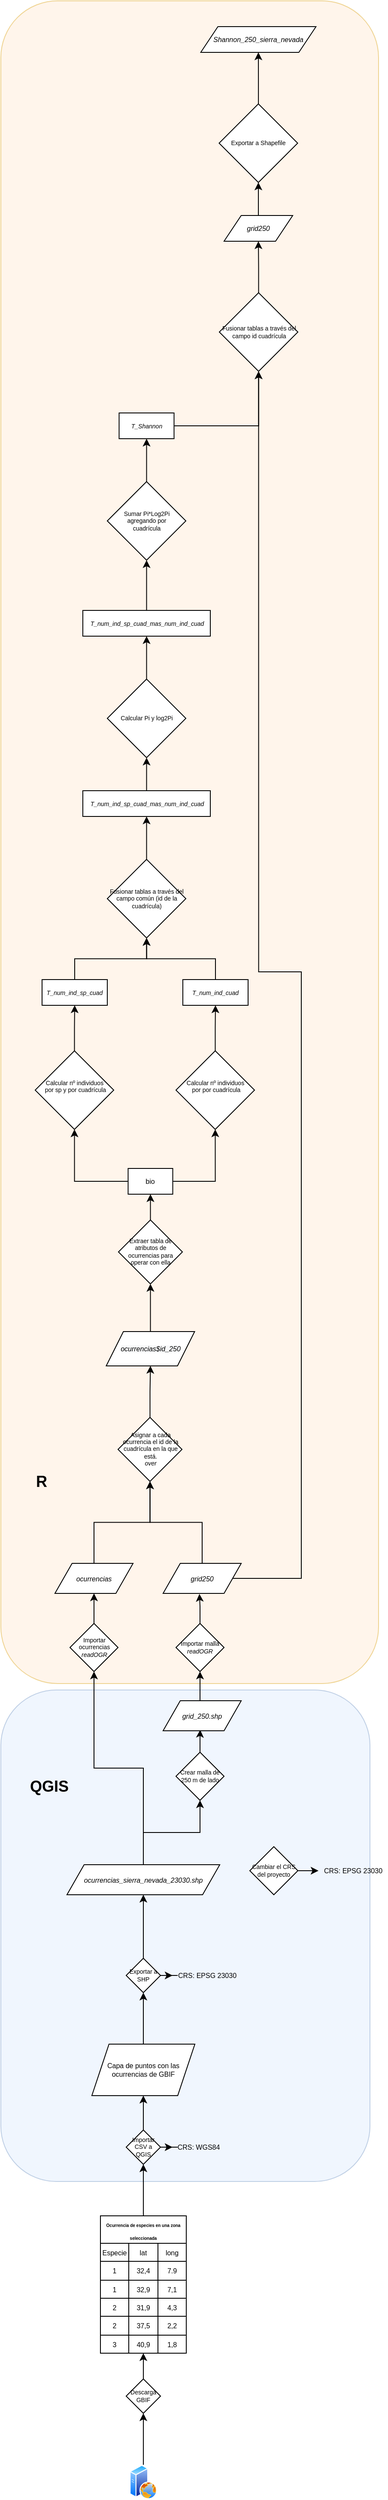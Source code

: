 <mxfile version="13.9.9" type="device"><diagram id="Jit6ATI7Qt1ZiND9DbnM" name="Page-1"><mxGraphModel dx="599" dy="3198" grid="1" gridSize="10" guides="1" tooltips="1" connect="1" arrows="1" fold="1" page="1" pageScale="1" pageWidth="827" pageHeight="1169" math="0" shadow="0"><root><mxCell id="0"/><mxCell id="1" parent="0"/><mxCell id="W3SlVdfrZyyok9W8B5x4-67" value="" style="rounded=1;whiteSpace=wrap;html=1;fontSize=8;opacity=40;fillColor=#dae8fc;strokeColor=#6c8ebf;" parent="1" vertex="1"><mxGeometry x="1190" y="-12.5" width="430" height="572.5" as="geometry"/></mxCell><mxCell id="W3SlVdfrZyyok9W8B5x4-66" value="" style="rounded=1;whiteSpace=wrap;html=1;fontSize=8;fillColor=#ffe6cc;strokeColor=#d79b00;opacity=40;" parent="1" vertex="1"><mxGeometry x="1190" y="-1980" width="440" height="1960" as="geometry"/></mxCell><mxCell id="2_f8lwy6tJqQZ87SBYRz-4" style="edgeStyle=orthogonalEdgeStyle;rounded=0;orthogonalLoop=1;jettySize=auto;html=1;entryX=0.5;entryY=1;entryDx=0;entryDy=0;fontSize=7;" parent="1" source="2_f8lwy6tJqQZ87SBYRz-5" target="2_f8lwy6tJqQZ87SBYRz-7" edge="1"><mxGeometry relative="1" as="geometry"/></mxCell><mxCell id="2_f8lwy6tJqQZ87SBYRz-5" value="" style="aspect=fixed;perimeter=ellipsePerimeter;html=1;align=center;shadow=0;dashed=0;spacingTop=3;image;image=img/lib/active_directory/web_server.svg;fontSize=7;" parent="1" vertex="1"><mxGeometry x="1340" y="890" width="32" height="40" as="geometry"/></mxCell><mxCell id="2_f8lwy6tJqQZ87SBYRz-75" style="edgeStyle=orthogonalEdgeStyle;rounded=0;orthogonalLoop=1;jettySize=auto;html=1;fontSize=8;" parent="1" source="2_f8lwy6tJqQZ87SBYRz-7" target="2_f8lwy6tJqQZ87SBYRz-47" edge="1"><mxGeometry relative="1" as="geometry"/></mxCell><mxCell id="2_f8lwy6tJqQZ87SBYRz-7" value="Descarga GBIF" style="rhombus;whiteSpace=wrap;html=1;fontSize=7;" parent="1" vertex="1"><mxGeometry x="1336" y="790" width="40" height="40" as="geometry"/></mxCell><mxCell id="2_f8lwy6tJqQZ87SBYRz-76" value="" style="group" parent="1" vertex="1" connectable="0"><mxGeometry x="1296" y="600" width="120" height="160" as="geometry"/></mxCell><mxCell id="2_f8lwy6tJqQZ87SBYRz-32" value="" style="shape=partialRectangle;html=1;whiteSpace=wrap;connectable=0;fillColor=none;top=0;left=0;bottom=0;right=0;overflow=hidden;strokeColor=#000000;" parent="2_f8lwy6tJqQZ87SBYRz-76" vertex="1"><mxGeometry y="80" width="60" height="40" as="geometry"/></mxCell><mxCell id="2_f8lwy6tJqQZ87SBYRz-33" value="" style="shape=partialRectangle;html=1;whiteSpace=wrap;connectable=0;fillColor=none;top=0;left=0;bottom=0;right=0;overflow=hidden;strokeColor=#000000;" parent="2_f8lwy6tJqQZ87SBYRz-76" vertex="1"><mxGeometry x="60" y="80" width="60" height="40" as="geometry"/></mxCell><mxCell id="2_f8lwy6tJqQZ87SBYRz-47" value="" style="shape=table;html=1;whiteSpace=wrap;startSize=0;container=1;collapsible=0;childLayout=tableLayout;fontSize=7;" parent="2_f8lwy6tJqQZ87SBYRz-76" vertex="1"><mxGeometry x="10" y="32" width="100" height="128" as="geometry"/></mxCell><mxCell id="2_f8lwy6tJqQZ87SBYRz-48" value="" style="shape=partialRectangle;html=1;whiteSpace=wrap;collapsible=0;dropTarget=0;pointerEvents=0;fillColor=none;top=0;left=0;bottom=0;right=0;points=[[0,0.5],[1,0.5]];portConstraint=eastwest;" parent="2_f8lwy6tJqQZ87SBYRz-47" vertex="1"><mxGeometry width="100" height="21" as="geometry"/></mxCell><mxCell id="2_f8lwy6tJqQZ87SBYRz-49" value="Especie" style="shape=partialRectangle;html=1;whiteSpace=wrap;connectable=0;overflow=hidden;fillColor=none;top=0;left=0;bottom=0;right=0;fontSize=8;" parent="2_f8lwy6tJqQZ87SBYRz-48" vertex="1"><mxGeometry width="33" height="21" as="geometry"/></mxCell><mxCell id="2_f8lwy6tJqQZ87SBYRz-50" value="lat" style="shape=partialRectangle;html=1;whiteSpace=wrap;connectable=0;overflow=hidden;fillColor=none;top=0;left=0;bottom=0;right=0;fontSize=8;" parent="2_f8lwy6tJqQZ87SBYRz-48" vertex="1"><mxGeometry x="33" width="34" height="21" as="geometry"/></mxCell><mxCell id="2_f8lwy6tJqQZ87SBYRz-51" value="long" style="shape=partialRectangle;html=1;whiteSpace=wrap;connectable=0;overflow=hidden;fillColor=none;top=0;left=0;bottom=0;right=0;fontSize=8;" parent="2_f8lwy6tJqQZ87SBYRz-48" vertex="1"><mxGeometry x="67" width="33" height="21" as="geometry"/></mxCell><mxCell id="2_f8lwy6tJqQZ87SBYRz-52" value="" style="shape=partialRectangle;html=1;whiteSpace=wrap;collapsible=0;dropTarget=0;pointerEvents=0;fillColor=none;top=0;left=0;bottom=0;right=0;points=[[0,0.5],[1,0.5]];portConstraint=eastwest;" parent="2_f8lwy6tJqQZ87SBYRz-47" vertex="1"><mxGeometry y="21" width="100" height="22" as="geometry"/></mxCell><mxCell id="2_f8lwy6tJqQZ87SBYRz-53" value="1" style="shape=partialRectangle;html=1;whiteSpace=wrap;connectable=0;overflow=hidden;fillColor=none;top=0;left=0;bottom=0;right=0;fontSize=8;" parent="2_f8lwy6tJqQZ87SBYRz-52" vertex="1"><mxGeometry width="33" height="22" as="geometry"/></mxCell><mxCell id="2_f8lwy6tJqQZ87SBYRz-54" value="32,4" style="shape=partialRectangle;html=1;whiteSpace=wrap;connectable=0;overflow=hidden;fillColor=none;top=0;left=0;bottom=0;right=0;fontSize=8;" parent="2_f8lwy6tJqQZ87SBYRz-52" vertex="1"><mxGeometry x="33" width="34" height="22" as="geometry"/></mxCell><mxCell id="2_f8lwy6tJqQZ87SBYRz-55" value="7.9" style="shape=partialRectangle;html=1;whiteSpace=wrap;connectable=0;overflow=hidden;fillColor=none;top=0;left=0;bottom=0;right=0;fontSize=8;" parent="2_f8lwy6tJqQZ87SBYRz-52" vertex="1"><mxGeometry x="67" width="33" height="22" as="geometry"/></mxCell><mxCell id="2_f8lwy6tJqQZ87SBYRz-56" value="" style="shape=partialRectangle;html=1;whiteSpace=wrap;collapsible=0;dropTarget=0;pointerEvents=0;fillColor=none;top=0;left=0;bottom=0;right=0;points=[[0,0.5],[1,0.5]];portConstraint=eastwest;" parent="2_f8lwy6tJqQZ87SBYRz-47" vertex="1"><mxGeometry y="43" width="100" height="21" as="geometry"/></mxCell><mxCell id="2_f8lwy6tJqQZ87SBYRz-57" value="1" style="shape=partialRectangle;html=1;whiteSpace=wrap;connectable=0;overflow=hidden;fillColor=none;top=0;left=0;bottom=0;right=0;fontSize=8;" parent="2_f8lwy6tJqQZ87SBYRz-56" vertex="1"><mxGeometry width="33" height="21" as="geometry"/></mxCell><mxCell id="2_f8lwy6tJqQZ87SBYRz-58" value="32,9" style="shape=partialRectangle;html=1;whiteSpace=wrap;connectable=0;overflow=hidden;fillColor=none;top=0;left=0;bottom=0;right=0;fontSize=8;" parent="2_f8lwy6tJqQZ87SBYRz-56" vertex="1"><mxGeometry x="33" width="34" height="21" as="geometry"/></mxCell><mxCell id="2_f8lwy6tJqQZ87SBYRz-59" value="7,1" style="shape=partialRectangle;html=1;whiteSpace=wrap;connectable=0;overflow=hidden;fillColor=none;top=0;left=0;bottom=0;right=0;fontSize=8;" parent="2_f8lwy6tJqQZ87SBYRz-56" vertex="1"><mxGeometry x="67" width="33" height="21" as="geometry"/></mxCell><mxCell id="2_f8lwy6tJqQZ87SBYRz-60" value="" style="shape=partialRectangle;html=1;whiteSpace=wrap;collapsible=0;dropTarget=0;pointerEvents=0;fillColor=none;top=0;left=0;bottom=0;right=0;points=[[0,0.5],[1,0.5]];portConstraint=eastwest;" parent="2_f8lwy6tJqQZ87SBYRz-47" vertex="1"><mxGeometry y="64" width="100" height="21" as="geometry"/></mxCell><mxCell id="2_f8lwy6tJqQZ87SBYRz-61" value="2" style="shape=partialRectangle;html=1;whiteSpace=wrap;connectable=0;overflow=hidden;fillColor=none;top=0;left=0;bottom=0;right=0;fontSize=8;" parent="2_f8lwy6tJqQZ87SBYRz-60" vertex="1"><mxGeometry width="33" height="21" as="geometry"/></mxCell><mxCell id="2_f8lwy6tJqQZ87SBYRz-62" value="31,9" style="shape=partialRectangle;html=1;whiteSpace=wrap;connectable=0;overflow=hidden;fillColor=none;top=0;left=0;bottom=0;right=0;fontSize=8;" parent="2_f8lwy6tJqQZ87SBYRz-60" vertex="1"><mxGeometry x="33" width="34" height="21" as="geometry"/></mxCell><mxCell id="2_f8lwy6tJqQZ87SBYRz-63" value="4,3" style="shape=partialRectangle;html=1;whiteSpace=wrap;connectable=0;overflow=hidden;fillColor=none;top=0;left=0;bottom=0;right=0;fontSize=8;" parent="2_f8lwy6tJqQZ87SBYRz-60" vertex="1"><mxGeometry x="67" width="33" height="21" as="geometry"/></mxCell><mxCell id="2_f8lwy6tJqQZ87SBYRz-64" value="" style="shape=partialRectangle;html=1;whiteSpace=wrap;collapsible=0;dropTarget=0;pointerEvents=0;fillColor=none;top=0;left=0;bottom=0;right=0;points=[[0,0.5],[1,0.5]];portConstraint=eastwest;" parent="2_f8lwy6tJqQZ87SBYRz-47" vertex="1"><mxGeometry y="85" width="100" height="22" as="geometry"/></mxCell><mxCell id="2_f8lwy6tJqQZ87SBYRz-65" value="2" style="shape=partialRectangle;html=1;whiteSpace=wrap;connectable=0;overflow=hidden;fillColor=none;top=0;left=0;bottom=0;right=0;fontSize=8;" parent="2_f8lwy6tJqQZ87SBYRz-64" vertex="1"><mxGeometry width="33" height="22" as="geometry"/></mxCell><mxCell id="2_f8lwy6tJqQZ87SBYRz-66" value="37,5" style="shape=partialRectangle;html=1;whiteSpace=wrap;connectable=0;overflow=hidden;fillColor=none;top=0;left=0;bottom=0;right=0;fontSize=8;" parent="2_f8lwy6tJqQZ87SBYRz-64" vertex="1"><mxGeometry x="33" width="34" height="22" as="geometry"/></mxCell><mxCell id="2_f8lwy6tJqQZ87SBYRz-67" value="2,2" style="shape=partialRectangle;html=1;whiteSpace=wrap;connectable=0;overflow=hidden;fillColor=none;top=0;left=0;bottom=0;right=0;fontSize=8;" parent="2_f8lwy6tJqQZ87SBYRz-64" vertex="1"><mxGeometry x="67" width="33" height="22" as="geometry"/></mxCell><mxCell id="2_f8lwy6tJqQZ87SBYRz-68" value="" style="shape=partialRectangle;html=1;whiteSpace=wrap;collapsible=0;dropTarget=0;pointerEvents=0;fillColor=none;top=0;left=0;bottom=0;right=0;points=[[0,0.5],[1,0.5]];portConstraint=eastwest;" parent="2_f8lwy6tJqQZ87SBYRz-47" vertex="1"><mxGeometry y="107" width="100" height="21" as="geometry"/></mxCell><mxCell id="2_f8lwy6tJqQZ87SBYRz-69" value="3" style="shape=partialRectangle;html=1;whiteSpace=wrap;connectable=0;overflow=hidden;fillColor=none;top=0;left=0;bottom=0;right=0;fontSize=8;" parent="2_f8lwy6tJqQZ87SBYRz-68" vertex="1"><mxGeometry width="33" height="21" as="geometry"/></mxCell><mxCell id="2_f8lwy6tJqQZ87SBYRz-70" value="40,9" style="shape=partialRectangle;html=1;whiteSpace=wrap;connectable=0;overflow=hidden;fillColor=none;top=0;left=0;bottom=0;right=0;fontSize=8;" parent="2_f8lwy6tJqQZ87SBYRz-68" vertex="1"><mxGeometry x="33" width="34" height="21" as="geometry"/></mxCell><mxCell id="2_f8lwy6tJqQZ87SBYRz-71" value="1,8" style="shape=partialRectangle;html=1;whiteSpace=wrap;connectable=0;overflow=hidden;fillColor=none;top=0;left=0;bottom=0;right=0;fontSize=8;" parent="2_f8lwy6tJqQZ87SBYRz-68" vertex="1"><mxGeometry x="67" width="33" height="21" as="geometry"/></mxCell><mxCell id="2_f8lwy6tJqQZ87SBYRz-72" value="&lt;font style=&quot;font-size: 5px&quot;&gt;Ocurrencia de especies en una zona seleccionada&lt;/font&gt;" style="rounded=0;whiteSpace=wrap;html=1;strokeColor=#000000;fontStyle=1" parent="2_f8lwy6tJqQZ87SBYRz-76" vertex="1"><mxGeometry x="10" width="100" height="32" as="geometry"/></mxCell><mxCell id="2_f8lwy6tJqQZ87SBYRz-80" style="edgeStyle=orthogonalEdgeStyle;rounded=0;orthogonalLoop=1;jettySize=auto;html=1;exitX=0.5;exitY=0;exitDx=0;exitDy=0;entryX=0.5;entryY=1;entryDx=0;entryDy=0;fontSize=8;" parent="1" source="2_f8lwy6tJqQZ87SBYRz-77" target="2_f8lwy6tJqQZ87SBYRz-79" edge="1"><mxGeometry relative="1" as="geometry"/></mxCell><mxCell id="2_f8lwy6tJqQZ87SBYRz-84" style="edgeStyle=orthogonalEdgeStyle;rounded=0;orthogonalLoop=1;jettySize=auto;html=1;fontSize=8;" parent="1" source="2_f8lwy6tJqQZ87SBYRz-77" target="2_f8lwy6tJqQZ87SBYRz-82" edge="1"><mxGeometry relative="1" as="geometry"/></mxCell><mxCell id="2_f8lwy6tJqQZ87SBYRz-77" value="Importar CSV a QGIS" style="rhombus;whiteSpace=wrap;html=1;fontSize=7;" parent="1" vertex="1"><mxGeometry x="1336" y="500" width="40" height="40" as="geometry"/></mxCell><mxCell id="2_f8lwy6tJqQZ87SBYRz-78" style="edgeStyle=orthogonalEdgeStyle;rounded=0;orthogonalLoop=1;jettySize=auto;html=1;entryX=0.5;entryY=1;entryDx=0;entryDy=0;fontSize=8;" parent="1" source="2_f8lwy6tJqQZ87SBYRz-72" target="2_f8lwy6tJqQZ87SBYRz-77" edge="1"><mxGeometry relative="1" as="geometry"/></mxCell><mxCell id="2_f8lwy6tJqQZ87SBYRz-86" style="edgeStyle=orthogonalEdgeStyle;rounded=0;orthogonalLoop=1;jettySize=auto;html=1;exitX=0.5;exitY=0;exitDx=0;exitDy=0;entryX=0.5;entryY=1;entryDx=0;entryDy=0;fontSize=8;" parent="1" source="2_f8lwy6tJqQZ87SBYRz-79" target="2_f8lwy6tJqQZ87SBYRz-85" edge="1"><mxGeometry relative="1" as="geometry"/></mxCell><mxCell id="2_f8lwy6tJqQZ87SBYRz-79" value="Capa de puntos con las ocurrencias de GBIF" style="shape=parallelogram;perimeter=parallelogramPerimeter;whiteSpace=wrap;html=1;fixedSize=1;strokeColor=#000000;fontSize=8;" parent="1" vertex="1"><mxGeometry x="1296" y="400" width="120" height="60" as="geometry"/></mxCell><mxCell id="2_f8lwy6tJqQZ87SBYRz-82" value="CRS: WGS84" style="text;html=1;align=center;verticalAlign=middle;resizable=0;points=[];autosize=1;fontSize=8;" parent="1" vertex="1"><mxGeometry x="1390" y="510" width="60" height="20" as="geometry"/></mxCell><mxCell id="2_f8lwy6tJqQZ87SBYRz-88" style="edgeStyle=orthogonalEdgeStyle;rounded=0;orthogonalLoop=1;jettySize=auto;html=1;fontSize=8;" parent="1" source="2_f8lwy6tJqQZ87SBYRz-85" target="2_f8lwy6tJqQZ87SBYRz-87" edge="1"><mxGeometry relative="1" as="geometry"/></mxCell><mxCell id="W3SlVdfrZyyok9W8B5x4-6" style="edgeStyle=orthogonalEdgeStyle;rounded=0;orthogonalLoop=1;jettySize=auto;html=1;" parent="1" source="2_f8lwy6tJqQZ87SBYRz-85" target="W3SlVdfrZyyok9W8B5x4-65" edge="1"><mxGeometry relative="1" as="geometry"/></mxCell><mxCell id="2_f8lwy6tJqQZ87SBYRz-85" value="Exportar a SHP" style="rhombus;whiteSpace=wrap;html=1;fontSize=7;" parent="1" vertex="1"><mxGeometry x="1336" y="300" width="40" height="40" as="geometry"/></mxCell><mxCell id="2_f8lwy6tJqQZ87SBYRz-87" value="CRS: EPSG 23030" style="text;html=1;align=center;verticalAlign=middle;resizable=0;points=[];autosize=1;fontSize=8;" parent="1" vertex="1"><mxGeometry x="1390" y="310" width="80" height="20" as="geometry"/></mxCell><mxCell id="W3SlVdfrZyyok9W8B5x4-3" style="edgeStyle=orthogonalEdgeStyle;rounded=0;orthogonalLoop=1;jettySize=auto;html=1;" parent="1" source="2_f8lwy6tJqQZ87SBYRz-89" target="W3SlVdfrZyyok9W8B5x4-2" edge="1"><mxGeometry relative="1" as="geometry"/></mxCell><mxCell id="2_f8lwy6tJqQZ87SBYRz-89" value="Cambiar el CRS del proyecto" style="rhombus;whiteSpace=wrap;html=1;fontSize=7;" parent="1" vertex="1"><mxGeometry x="1480" y="170" width="56" height="56" as="geometry"/></mxCell><mxCell id="W3SlVdfrZyyok9W8B5x4-2" value="CRS: EPSG 23030" style="text;html=1;align=center;verticalAlign=middle;resizable=0;points=[];autosize=1;fontSize=8;" parent="1" vertex="1"><mxGeometry x="1560" y="188" width="80" height="20" as="geometry"/></mxCell><mxCell id="W3SlVdfrZyyok9W8B5x4-8" style="edgeStyle=orthogonalEdgeStyle;rounded=0;orthogonalLoop=1;jettySize=auto;html=1;entryX=0.5;entryY=1;entryDx=0;entryDy=0;fontSize=8;exitX=0.5;exitY=0;exitDx=0;exitDy=0;" parent="1" source="W3SlVdfrZyyok9W8B5x4-65" target="W3SlVdfrZyyok9W8B5x4-7" edge="1"><mxGeometry relative="1" as="geometry"><mxPoint x="1270" y="170" as="sourcePoint"/></mxGeometry></mxCell><mxCell id="W3SlVdfrZyyok9W8B5x4-14" style="edgeStyle=orthogonalEdgeStyle;rounded=0;orthogonalLoop=1;jettySize=auto;html=1;fontSize=8;exitX=0.5;exitY=0;exitDx=0;exitDy=0;" parent="1" source="W3SlVdfrZyyok9W8B5x4-65" target="W3SlVdfrZyyok9W8B5x4-11" edge="1"><mxGeometry relative="1" as="geometry"/></mxCell><mxCell id="W3SlVdfrZyyok9W8B5x4-64" style="edgeStyle=orthogonalEdgeStyle;rounded=0;orthogonalLoop=1;jettySize=auto;html=1;entryX=0.475;entryY=0.971;entryDx=0;entryDy=0;entryPerimeter=0;fontSize=8;" parent="1" source="W3SlVdfrZyyok9W8B5x4-7" target="W3SlVdfrZyyok9W8B5x4-63" edge="1"><mxGeometry relative="1" as="geometry"/></mxCell><mxCell id="W3SlVdfrZyyok9W8B5x4-7" value="Crear malla de 250 m de lado" style="rhombus;whiteSpace=wrap;html=1;fontSize=7;" parent="1" vertex="1"><mxGeometry x="1394" y="60" width="56" height="56" as="geometry"/></mxCell><mxCell id="W3SlVdfrZyyok9W8B5x4-18" style="edgeStyle=orthogonalEdgeStyle;rounded=0;orthogonalLoop=1;jettySize=auto;html=1;entryX=0.5;entryY=1;entryDx=0;entryDy=0;fontSize=8;exitX=0.5;exitY=0;exitDx=0;exitDy=0;" parent="1" source="W3SlVdfrZyyok9W8B5x4-63" target="W3SlVdfrZyyok9W8B5x4-16" edge="1"><mxGeometry relative="1" as="geometry"/></mxCell><mxCell id="W3SlVdfrZyyok9W8B5x4-13" style="edgeStyle=orthogonalEdgeStyle;rounded=0;orthogonalLoop=1;jettySize=auto;html=1;entryX=0.5;entryY=1;entryDx=0;entryDy=0;fontSize=8;" parent="1" source="W3SlVdfrZyyok9W8B5x4-11" target="W3SlVdfrZyyok9W8B5x4-61" edge="1"><mxGeometry relative="1" as="geometry"/></mxCell><mxCell id="W3SlVdfrZyyok9W8B5x4-11" value="Importar ocurrencias&lt;br&gt;&lt;i&gt;readOGR&lt;/i&gt;" style="rhombus;whiteSpace=wrap;html=1;fontSize=7;" parent="1" vertex="1"><mxGeometry x="1270.5" y="-90" width="56" height="56" as="geometry"/></mxCell><mxCell id="W3SlVdfrZyyok9W8B5x4-20" style="edgeStyle=orthogonalEdgeStyle;rounded=0;orthogonalLoop=1;jettySize=auto;html=1;fontSize=8;exitX=0.5;exitY=0;exitDx=0;exitDy=0;" parent="1" source="W3SlVdfrZyyok9W8B5x4-61" target="W3SlVdfrZyyok9W8B5x4-19" edge="1"><mxGeometry relative="1" as="geometry"/></mxCell><mxCell id="W3SlVdfrZyyok9W8B5x4-15" style="edgeStyle=orthogonalEdgeStyle;rounded=0;orthogonalLoop=1;jettySize=auto;html=1;entryX=0.465;entryY=1.017;entryDx=0;entryDy=0;fontSize=8;entryPerimeter=0;" parent="1" source="W3SlVdfrZyyok9W8B5x4-16" target="W3SlVdfrZyyok9W8B5x4-62" edge="1"><mxGeometry relative="1" as="geometry"/></mxCell><mxCell id="W3SlVdfrZyyok9W8B5x4-16" value="Importar malla&lt;br&gt;&lt;i&gt;readOGR&lt;/i&gt;" style="rhombus;whiteSpace=wrap;html=1;fontSize=7;" parent="1" vertex="1"><mxGeometry x="1394" y="-90" width="56" height="56" as="geometry"/></mxCell><mxCell id="W3SlVdfrZyyok9W8B5x4-21" style="edgeStyle=orthogonalEdgeStyle;rounded=0;orthogonalLoop=1;jettySize=auto;html=1;fontSize=8;exitX=0.5;exitY=0;exitDx=0;exitDy=0;" parent="1" source="W3SlVdfrZyyok9W8B5x4-62" target="W3SlVdfrZyyok9W8B5x4-19" edge="1"><mxGeometry relative="1" as="geometry"/></mxCell><mxCell id="W3SlVdfrZyyok9W8B5x4-52" style="edgeStyle=orthogonalEdgeStyle;rounded=0;orthogonalLoop=1;jettySize=auto;html=1;entryX=0.5;entryY=1;entryDx=0;entryDy=0;fontSize=8;exitX=1;exitY=0.5;exitDx=0;exitDy=0;" parent="1" source="W3SlVdfrZyyok9W8B5x4-62" target="W3SlVdfrZyyok9W8B5x4-50" edge="1"><mxGeometry relative="1" as="geometry"><Array as="points"><mxPoint x="1540" y="-142"/><mxPoint x="1540" y="-849"/><mxPoint x="1490" y="-849"/></Array></mxGeometry></mxCell><mxCell id="W3SlVdfrZyyok9W8B5x4-23" style="edgeStyle=orthogonalEdgeStyle;rounded=0;orthogonalLoop=1;jettySize=auto;html=1;entryX=0.5;entryY=1;entryDx=0;entryDy=0;fontSize=8;" parent="1" source="W3SlVdfrZyyok9W8B5x4-19" target="W3SlVdfrZyyok9W8B5x4-60" edge="1"><mxGeometry relative="1" as="geometry"/></mxCell><mxCell id="W3SlVdfrZyyok9W8B5x4-19" value="Asignar a cada ocurrencia el id de la cuadrícula en la que está.&lt;br&gt;&lt;i&gt;over&lt;/i&gt;" style="rhombus;whiteSpace=wrap;html=1;fontSize=7;" parent="1" vertex="1"><mxGeometry x="1326.5" y="-330" width="74.5" height="74.5" as="geometry"/></mxCell><mxCell id="W3SlVdfrZyyok9W8B5x4-25" style="edgeStyle=orthogonalEdgeStyle;rounded=0;orthogonalLoop=1;jettySize=auto;html=1;entryX=0.5;entryY=1;entryDx=0;entryDy=0;fontSize=8;exitX=0.5;exitY=0;exitDx=0;exitDy=0;" parent="1" source="W3SlVdfrZyyok9W8B5x4-60" target="W3SlVdfrZyyok9W8B5x4-24" edge="1"><mxGeometry relative="1" as="geometry"/></mxCell><mxCell id="W3SlVdfrZyyok9W8B5x4-27" style="edgeStyle=orthogonalEdgeStyle;rounded=0;orthogonalLoop=1;jettySize=auto;html=1;entryX=0.5;entryY=1;entryDx=0;entryDy=0;fontSize=8;" parent="1" source="W3SlVdfrZyyok9W8B5x4-24" target="W3SlVdfrZyyok9W8B5x4-26" edge="1"><mxGeometry relative="1" as="geometry"/></mxCell><mxCell id="W3SlVdfrZyyok9W8B5x4-24" value="Extraer tabla de atributos de ocurrencias para operar con ella" style="rhombus;whiteSpace=wrap;html=1;fontSize=7;" parent="1" vertex="1"><mxGeometry x="1327" y="-560" width="74.5" height="74.5" as="geometry"/></mxCell><mxCell id="W3SlVdfrZyyok9W8B5x4-29" style="edgeStyle=orthogonalEdgeStyle;rounded=0;orthogonalLoop=1;jettySize=auto;html=1;entryX=0.5;entryY=1;entryDx=0;entryDy=0;fontSize=8;" parent="1" source="W3SlVdfrZyyok9W8B5x4-26" target="W3SlVdfrZyyok9W8B5x4-28" edge="1"><mxGeometry relative="1" as="geometry"/></mxCell><mxCell id="W3SlVdfrZyyok9W8B5x4-35" style="edgeStyle=orthogonalEdgeStyle;rounded=0;orthogonalLoop=1;jettySize=auto;html=1;entryX=0.5;entryY=1;entryDx=0;entryDy=0;fontSize=8;" parent="1" source="W3SlVdfrZyyok9W8B5x4-26" target="W3SlVdfrZyyok9W8B5x4-33" edge="1"><mxGeometry relative="1" as="geometry"/></mxCell><mxCell id="W3SlVdfrZyyok9W8B5x4-26" value="bio" style="rounded=0;whiteSpace=wrap;html=1;fontSize=8;" parent="1" vertex="1"><mxGeometry x="1338.25" y="-620" width="52" height="30" as="geometry"/></mxCell><mxCell id="W3SlVdfrZyyok9W8B5x4-31" style="edgeStyle=orthogonalEdgeStyle;rounded=0;orthogonalLoop=1;jettySize=auto;html=1;entryX=0.5;entryY=1;entryDx=0;entryDy=0;fontSize=8;" parent="1" source="W3SlVdfrZyyok9W8B5x4-28" target="W3SlVdfrZyyok9W8B5x4-30" edge="1"><mxGeometry relative="1" as="geometry"/></mxCell><mxCell id="W3SlVdfrZyyok9W8B5x4-28" value="Calcular nº individuos&lt;br&gt;&amp;nbsp;por sp y por cuadrícula&lt;br&gt;&lt;span style=&quot;color: rgba(0 , 0 , 0 , 0) ; font-family: monospace ; font-size: 0px&quot;&gt;3CmxGraphModel%3E%3Croot%3E%3CmxCell%20id%3D%220%22%2F%3E%3CmxCell%20id%3D%221%22%20parent%3D%220%22%2F%3E%3CmxCell%20id%3D%222%22%20value%3D%22Extraer%20tabla%20de%20atributos%20de%20ocurrencias%20para%20operar%20con%20ella%22%20style%3D%22rhombus%3BwhiteSpace%3Dwrap%3Bhtml%3D1%3BfontSize%3D7%3B%22%20vertex%3D%221%22%20parent%3D%221%22%3E%3CmxGeometry%20x%3D%221327%22%20y%3D%22-560%22%20width%3D%2274.5%22%20height%3D%2274.5%22%20as%3D%22geometry%22%2F%3E%3C%2FmxCell%3E%3C%2Froot%3E%3C%2FmxGraphModel%3E&lt;/span&gt;" style="rhombus;whiteSpace=wrap;html=1;fontSize=7;" parent="1" vertex="1"><mxGeometry x="1230" y="-757" width="91.5" height="91.5" as="geometry"/></mxCell><mxCell id="W3SlVdfrZyyok9W8B5x4-38" style="edgeStyle=orthogonalEdgeStyle;rounded=0;orthogonalLoop=1;jettySize=auto;html=1;entryX=0.5;entryY=1;entryDx=0;entryDy=0;fontSize=8;" parent="1" source="W3SlVdfrZyyok9W8B5x4-30" target="W3SlVdfrZyyok9W8B5x4-36" edge="1"><mxGeometry relative="1" as="geometry"/></mxCell><mxCell id="W3SlVdfrZyyok9W8B5x4-30" value="&lt;i style=&quot;font-size: 7px&quot;&gt;T_num_ind_sp_cuad&lt;/i&gt;" style="rounded=0;whiteSpace=wrap;html=1;fontSize=8;" parent="1" vertex="1"><mxGeometry x="1238" y="-840" width="76" height="30" as="geometry"/></mxCell><mxCell id="W3SlVdfrZyyok9W8B5x4-32" style="edgeStyle=orthogonalEdgeStyle;rounded=0;orthogonalLoop=1;jettySize=auto;html=1;entryX=0.5;entryY=1;entryDx=0;entryDy=0;fontSize=8;" parent="1" source="W3SlVdfrZyyok9W8B5x4-33" target="W3SlVdfrZyyok9W8B5x4-34" edge="1"><mxGeometry relative="1" as="geometry"/></mxCell><mxCell id="W3SlVdfrZyyok9W8B5x4-33" value="Calcular nº individuos&lt;br&gt;&amp;nbsp;por por cuadrícula&lt;br&gt;&lt;span style=&quot;color: rgba(0 , 0 , 0 , 0) ; font-family: monospace ; font-size: 0px&quot;&gt;3CmxGraphModel%3E%3Croot%3E%3CmxCell%20id%3D%220%22%2F%3E%3CmxCell%20id%3D%221%22%20parent%3D%220%22%2F%3E%3CmxCell%20id%3D%222%22%20value%3D%22Extraer%20tabla%20de%20atributos%20de%20ocurrencias%20para%20operar%20con%20ella%22%20style%3D%22rhombus%3BwhiteSpace%3Dwrap%3Bhtml%3D1%3BfontSize%3D7%3B%22%20vertex%3D%221%22%20parent%3D%221%22%3E%3CmxGeometry%20x%3D%221327%22%20y%3D%22-560%22%20width%3D%2274.5%22%20height%3D%2274.5%22%20as%3D%22geometry%22%2F%3E%3C%2FmxCell%3E%3C%2Froot%3E%3C%2FmxGraphModel%3E&lt;/span&gt;" style="rhombus;whiteSpace=wrap;html=1;fontSize=7;" parent="1" vertex="1"><mxGeometry x="1394" y="-757" width="91.5" height="91.5" as="geometry"/></mxCell><mxCell id="W3SlVdfrZyyok9W8B5x4-39" style="edgeStyle=orthogonalEdgeStyle;rounded=0;orthogonalLoop=1;jettySize=auto;html=1;entryX=0.5;entryY=1;entryDx=0;entryDy=0;fontSize=8;" parent="1" source="W3SlVdfrZyyok9W8B5x4-34" target="W3SlVdfrZyyok9W8B5x4-36" edge="1"><mxGeometry relative="1" as="geometry"/></mxCell><mxCell id="W3SlVdfrZyyok9W8B5x4-34" value="&lt;i style=&quot;font-size: 7px&quot;&gt;T_num_ind_cuad&lt;/i&gt;" style="rounded=0;whiteSpace=wrap;html=1;fontSize=8;" parent="1" vertex="1"><mxGeometry x="1402" y="-840" width="76" height="30" as="geometry"/></mxCell><mxCell id="W3SlVdfrZyyok9W8B5x4-41" style="edgeStyle=orthogonalEdgeStyle;rounded=0;orthogonalLoop=1;jettySize=auto;html=1;entryX=0.5;entryY=1;entryDx=0;entryDy=0;fontSize=8;" parent="1" source="W3SlVdfrZyyok9W8B5x4-36" target="W3SlVdfrZyyok9W8B5x4-40" edge="1"><mxGeometry relative="1" as="geometry"/></mxCell><mxCell id="W3SlVdfrZyyok9W8B5x4-36" value="Fusionar tablas a través del campo común (id de la cuadrícula)" style="rhombus;whiteSpace=wrap;html=1;fontSize=7;" parent="1" vertex="1"><mxGeometry x="1314" y="-980" width="91.5" height="91.5" as="geometry"/></mxCell><mxCell id="W3SlVdfrZyyok9W8B5x4-43" style="edgeStyle=orthogonalEdgeStyle;rounded=0;orthogonalLoop=1;jettySize=auto;html=1;entryX=0.5;entryY=1;entryDx=0;entryDy=0;fontSize=8;" parent="1" source="W3SlVdfrZyyok9W8B5x4-40" target="W3SlVdfrZyyok9W8B5x4-42" edge="1"><mxGeometry relative="1" as="geometry"/></mxCell><mxCell id="W3SlVdfrZyyok9W8B5x4-40" value="&lt;span style=&quot;font-size: 7px&quot;&gt;&lt;i&gt;T_num_ind_sp_cuad_mas_num_ind_cuad&lt;/i&gt;&lt;/span&gt;" style="rounded=0;whiteSpace=wrap;html=1;fontSize=8;" parent="1" vertex="1"><mxGeometry x="1285.5" y="-1060" width="148.5" height="30" as="geometry"/></mxCell><mxCell id="W3SlVdfrZyyok9W8B5x4-45" style="edgeStyle=orthogonalEdgeStyle;rounded=0;orthogonalLoop=1;jettySize=auto;html=1;entryX=0.5;entryY=1;entryDx=0;entryDy=0;fontSize=8;" parent="1" source="W3SlVdfrZyyok9W8B5x4-42" target="W3SlVdfrZyyok9W8B5x4-44" edge="1"><mxGeometry relative="1" as="geometry"/></mxCell><mxCell id="W3SlVdfrZyyok9W8B5x4-42" value="Calcular Pi y log2Pi" style="rhombus;whiteSpace=wrap;html=1;fontSize=7;" parent="1" vertex="1"><mxGeometry x="1314" y="-1190" width="91.5" height="91.5" as="geometry"/></mxCell><mxCell id="W3SlVdfrZyyok9W8B5x4-47" style="edgeStyle=orthogonalEdgeStyle;rounded=0;orthogonalLoop=1;jettySize=auto;html=1;entryX=0.5;entryY=1;entryDx=0;entryDy=0;fontSize=8;" parent="1" source="W3SlVdfrZyyok9W8B5x4-44" target="W3SlVdfrZyyok9W8B5x4-46" edge="1"><mxGeometry relative="1" as="geometry"/></mxCell><mxCell id="W3SlVdfrZyyok9W8B5x4-44" value="&lt;span style=&quot;font-size: 7px&quot;&gt;&lt;i&gt;T_num_ind_sp_cuad_mas_num_ind_cuad&lt;/i&gt;&lt;/span&gt;" style="rounded=0;whiteSpace=wrap;html=1;fontSize=8;" parent="1" vertex="1"><mxGeometry x="1285.5" y="-1270" width="148.5" height="30" as="geometry"/></mxCell><mxCell id="W3SlVdfrZyyok9W8B5x4-49" style="edgeStyle=orthogonalEdgeStyle;rounded=0;orthogonalLoop=1;jettySize=auto;html=1;entryX=0.5;entryY=1;entryDx=0;entryDy=0;fontSize=8;" parent="1" source="W3SlVdfrZyyok9W8B5x4-46" target="W3SlVdfrZyyok9W8B5x4-48" edge="1"><mxGeometry relative="1" as="geometry"/></mxCell><mxCell id="W3SlVdfrZyyok9W8B5x4-46" value="Sumar Pi*Log2Pi &lt;br&gt;agregando por&lt;br&gt;cuadrícula" style="rhombus;whiteSpace=wrap;html=1;fontSize=7;" parent="1" vertex="1"><mxGeometry x="1314" y="-1420" width="91.5" height="91.5" as="geometry"/></mxCell><mxCell id="W3SlVdfrZyyok9W8B5x4-51" style="edgeStyle=orthogonalEdgeStyle;rounded=0;orthogonalLoop=1;jettySize=auto;html=1;entryX=0.5;entryY=1;entryDx=0;entryDy=0;fontSize=8;" parent="1" source="W3SlVdfrZyyok9W8B5x4-48" target="W3SlVdfrZyyok9W8B5x4-50" edge="1"><mxGeometry relative="1" as="geometry"/></mxCell><mxCell id="W3SlVdfrZyyok9W8B5x4-48" value="&lt;span style=&quot;font-size: 7px&quot;&gt;&lt;i&gt;T_Shannon&lt;/i&gt;&lt;/span&gt;" style="rounded=0;whiteSpace=wrap;html=1;fontSize=8;" parent="1" vertex="1"><mxGeometry x="1327.75" y="-1500" width="64" height="30" as="geometry"/></mxCell><mxCell id="W3SlVdfrZyyok9W8B5x4-54" style="edgeStyle=orthogonalEdgeStyle;rounded=0;orthogonalLoop=1;jettySize=auto;html=1;entryX=0.5;entryY=1;entryDx=0;entryDy=0;fontSize=8;" parent="1" source="W3SlVdfrZyyok9W8B5x4-50" target="W3SlVdfrZyyok9W8B5x4-53" edge="1"><mxGeometry relative="1" as="geometry"/></mxCell><mxCell id="W3SlVdfrZyyok9W8B5x4-50" value="Fusionar tablas a través del campo id cuadrícula" style="rhombus;whiteSpace=wrap;html=1;fontSize=7;" parent="1" vertex="1"><mxGeometry x="1444.5" y="-1640" width="91.5" height="91.5" as="geometry"/></mxCell><mxCell id="W3SlVdfrZyyok9W8B5x4-56" style="edgeStyle=orthogonalEdgeStyle;rounded=0;orthogonalLoop=1;jettySize=auto;html=1;entryX=0.5;entryY=1;entryDx=0;entryDy=0;fontSize=8;" parent="1" source="W3SlVdfrZyyok9W8B5x4-53" target="W3SlVdfrZyyok9W8B5x4-55" edge="1"><mxGeometry relative="1" as="geometry"/></mxCell><mxCell id="W3SlVdfrZyyok9W8B5x4-53" value="grid250" style="shape=parallelogram;perimeter=parallelogramPerimeter;whiteSpace=wrap;html=1;fixedSize=1;fontSize=8;fontStyle=2" parent="1" vertex="1"><mxGeometry x="1450" y="-1730" width="80" height="30" as="geometry"/></mxCell><mxCell id="W3SlVdfrZyyok9W8B5x4-58" style="edgeStyle=orthogonalEdgeStyle;rounded=0;orthogonalLoop=1;jettySize=auto;html=1;entryX=0.5;entryY=1;entryDx=0;entryDy=0;fontSize=8;" parent="1" source="W3SlVdfrZyyok9W8B5x4-55" target="W3SlVdfrZyyok9W8B5x4-57" edge="1"><mxGeometry relative="1" as="geometry"/></mxCell><mxCell id="W3SlVdfrZyyok9W8B5x4-55" value="Exportar a Shapefile" style="rhombus;whiteSpace=wrap;html=1;fontSize=7;" parent="1" vertex="1"><mxGeometry x="1444.25" y="-1860" width="91.5" height="91.5" as="geometry"/></mxCell><mxCell id="W3SlVdfrZyyok9W8B5x4-57" value="&lt;i&gt;Shannon_250_sierra_nevada&lt;/i&gt;" style="shape=parallelogram;perimeter=parallelogramPerimeter;whiteSpace=wrap;html=1;fixedSize=1;fontSize=8;" parent="1" vertex="1"><mxGeometry x="1422.87" y="-1950" width="134.25" height="30" as="geometry"/></mxCell><mxCell id="W3SlVdfrZyyok9W8B5x4-60" value="&lt;span style=&quot;color: rgb(0 , 0 , 0) ; font-family: &amp;#34;helvetica&amp;#34; ; font-size: 8px ; font-weight: 400 ; letter-spacing: normal ; text-align: center ; text-indent: 0px ; text-transform: none ; word-spacing: 0px ; background-color: rgb(248 , 249 , 250) ; display: inline ; float: none&quot;&gt;&lt;i&gt;ocurrencias$id_250&lt;/i&gt;&lt;/span&gt;" style="shape=parallelogram;perimeter=parallelogramPerimeter;whiteSpace=wrap;html=1;fixedSize=1;fontSize=8;" parent="1" vertex="1"><mxGeometry x="1312.75" y="-430" width="103" height="40" as="geometry"/></mxCell><mxCell id="W3SlVdfrZyyok9W8B5x4-61" value="ocurrencias" style="shape=parallelogram;perimeter=parallelogramPerimeter;whiteSpace=wrap;html=1;fixedSize=1;fontSize=8;fontStyle=2" parent="1" vertex="1"><mxGeometry x="1253" y="-160" width="91" height="35" as="geometry"/></mxCell><mxCell id="W3SlVdfrZyyok9W8B5x4-62" value="grid250" style="shape=parallelogram;perimeter=parallelogramPerimeter;whiteSpace=wrap;html=1;fixedSize=1;fontSize=8;fontStyle=2" parent="1" vertex="1"><mxGeometry x="1379" y="-160" width="91" height="35" as="geometry"/></mxCell><mxCell id="W3SlVdfrZyyok9W8B5x4-63" value="grid_250.shp" style="shape=parallelogram;perimeter=parallelogramPerimeter;whiteSpace=wrap;html=1;fixedSize=1;fontSize=8;fontStyle=2" parent="1" vertex="1"><mxGeometry x="1379" width="91" height="35" as="geometry"/></mxCell><mxCell id="W3SlVdfrZyyok9W8B5x4-65" value="ocurrencias_sierra_nevada_23030.shp" style="shape=parallelogram;perimeter=parallelogramPerimeter;whiteSpace=wrap;html=1;fixedSize=1;fontSize=8;fontStyle=2" parent="1" vertex="1"><mxGeometry x="1267" y="191" width="178" height="35" as="geometry"/></mxCell><mxCell id="TY-EE9YJ2aS4yKWsLkOI-1" value="QGIS" style="text;html=1;align=center;verticalAlign=middle;resizable=0;points=[];autosize=1;fontSize=18;fontStyle=1" vertex="1" parent="1"><mxGeometry x="1215.5" y="85" width="60" height="30" as="geometry"/></mxCell><mxCell id="TY-EE9YJ2aS4yKWsLkOI-2" value="R" style="text;html=1;align=center;verticalAlign=middle;resizable=0;points=[];autosize=1;fontSize=18;fontStyle=1" vertex="1" parent="1"><mxGeometry x="1222" y="-270" width="30" height="30" as="geometry"/></mxCell></root></mxGraphModel></diagram></mxfile>